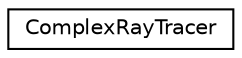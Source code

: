 digraph "Graphical Class Hierarchy"
{
  edge [fontname="Helvetica",fontsize="10",labelfontname="Helvetica",labelfontsize="10"];
  node [fontname="Helvetica",fontsize="10",shape=record];
  rankdir="LR";
  Node0 [label="ComplexRayTracer",height=0.2,width=0.4,color="black", fillcolor="white", style="filled",URL="$classComplexRayTracer.html",tooltip="Allow to create a RayTracer wich use mirror and transparents objects, direct and indirect color and P..."];
}
